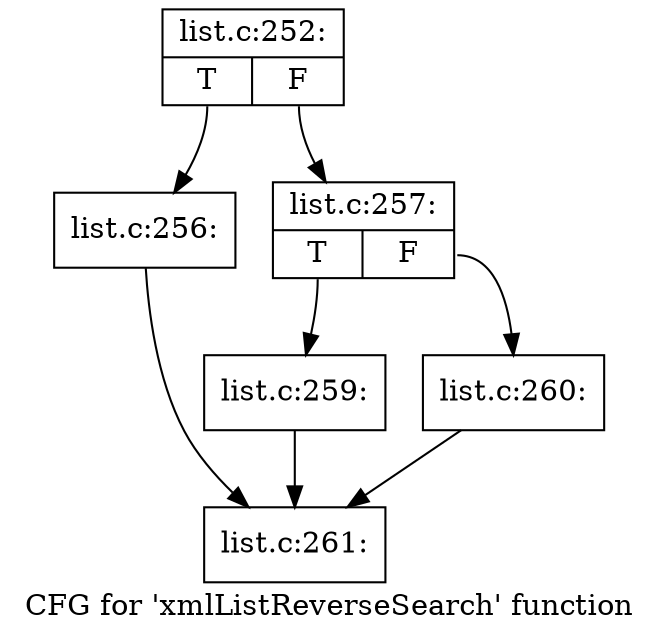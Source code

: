 digraph "CFG for 'xmlListReverseSearch' function" {
	label="CFG for 'xmlListReverseSearch' function";

	Node0x5231100 [shape=record,label="{list.c:252:|{<s0>T|<s1>F}}"];
	Node0x5231100:s0 -> Node0x5233620;
	Node0x5231100:s1 -> Node0x5233670;
	Node0x5233620 [shape=record,label="{list.c:256:}"];
	Node0x5233620 -> Node0x5231e90;
	Node0x5233670 [shape=record,label="{list.c:257:|{<s0>T|<s1>F}}"];
	Node0x5233670:s0 -> Node0x522c610;
	Node0x5233670:s1 -> Node0x5234310;
	Node0x522c610 [shape=record,label="{list.c:259:}"];
	Node0x522c610 -> Node0x5231e90;
	Node0x5234310 [shape=record,label="{list.c:260:}"];
	Node0x5234310 -> Node0x5231e90;
	Node0x5231e90 [shape=record,label="{list.c:261:}"];
}
